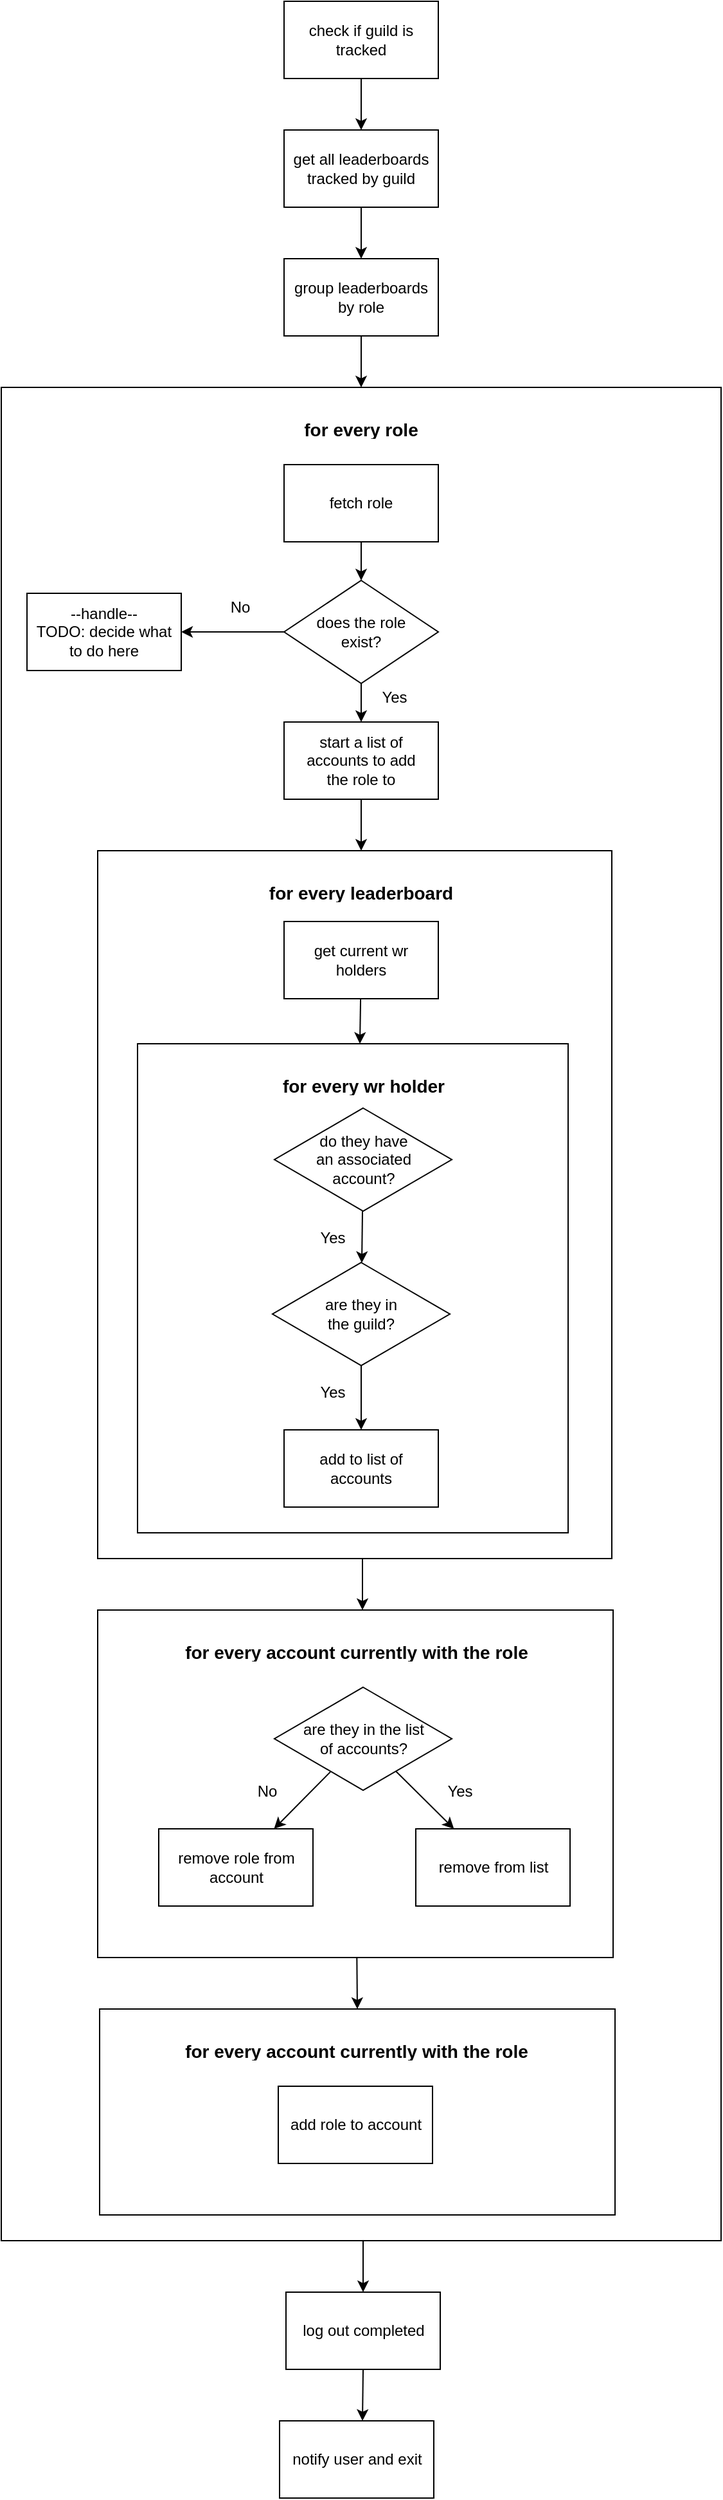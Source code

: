 <mxfile>
    <diagram id="s0E5XeF3eGk6ny-pJNQ2" name="Page-1">
        <mxGraphModel dx="1304" dy="482" grid="1" gridSize="10" guides="1" tooltips="1" connect="1" arrows="1" fold="1" page="1" pageScale="1" pageWidth="850" pageHeight="1100" math="0" shadow="0">
            <root>
                <mxCell id="0"/>
                <mxCell id="1" parent="0"/>
                <mxCell id="3" value="" style="whiteSpace=wrap;html=1;rounded=0;" parent="1" vertex="1">
                    <mxGeometry x="139" y="480" width="560" height="1440" as="geometry"/>
                </mxCell>
                <mxCell id="15" value="" style="whiteSpace=wrap;html=1;rounded=0;" parent="1" vertex="1">
                    <mxGeometry x="214" y="840" width="400" height="550" as="geometry"/>
                </mxCell>
                <mxCell id="58" value="" style="whiteSpace=wrap;html=1;rounded=0;" vertex="1" parent="1">
                    <mxGeometry x="245" y="990" width="335" height="380" as="geometry"/>
                </mxCell>
                <mxCell id="44" value="" style="edgeStyle=none;html=1;fontSize=12;exitX=0.5;exitY=1;exitDx=0;exitDy=0;entryX=0.5;entryY=0;entryDx=0;entryDy=0;" parent="1" source="41" edge="1">
                    <mxGeometry relative="1" as="geometry">
                        <mxPoint x="425" y="2020" as="sourcePoint"/>
                        <mxPoint x="420" y="2060" as="targetPoint"/>
                    </mxGeometry>
                </mxCell>
                <mxCell id="12" value="" style="edgeStyle=none;html=1;fontSize=14;exitX=0.5;exitY=1;exitDx=0;exitDy=0;" parent="1" source="2" target="11" edge="1">
                    <mxGeometry relative="1" as="geometry">
                        <mxPoint x="415.364" y="320" as="sourcePoint"/>
                    </mxGeometry>
                </mxCell>
                <mxCell id="2" value="get all leaderboards tracked by guild" style="rounded=0;whiteSpace=wrap;html=1;" parent="1" vertex="1">
                    <mxGeometry x="359" y="280" width="120" height="60" as="geometry"/>
                </mxCell>
                <mxCell id="10" value="" style="edgeStyle=none;html=1;fontSize=14;" parent="1" source="5" edge="1">
                    <mxGeometry relative="1" as="geometry">
                        <mxPoint x="418" y="990" as="targetPoint"/>
                    </mxGeometry>
                </mxCell>
                <mxCell id="5" value="get current wr&lt;br&gt;holders" style="rounded=0;whiteSpace=wrap;html=1;" parent="1" vertex="1">
                    <mxGeometry x="359" y="895" width="120" height="60" as="geometry"/>
                </mxCell>
                <mxCell id="6" value="&lt;h1&gt;&lt;font style=&quot;font-size: 14px&quot;&gt;for every role&lt;/font&gt;&lt;/h1&gt;" style="text;html=1;strokeColor=none;fillColor=none;spacing=5;spacingTop=-20;whiteSpace=wrap;overflow=hidden;rounded=0;align=center;" parent="1" vertex="1">
                    <mxGeometry x="339" y="490" width="160" height="30" as="geometry"/>
                </mxCell>
                <mxCell id="18" value="" style="edgeStyle=none;html=1;fontSize=14;" parent="1" source="9" target="17" edge="1">
                    <mxGeometry relative="1" as="geometry"/>
                </mxCell>
                <mxCell id="9" value="do they have&lt;br&gt;an associated&lt;br&gt;account?" style="rhombus;whiteSpace=wrap;html=1;rounded=0;" parent="1" vertex="1">
                    <mxGeometry x="351.5" y="1040" width="138" height="80" as="geometry"/>
                </mxCell>
                <mxCell id="13" value="" style="edgeStyle=none;html=1;fontSize=14;entryX=0.5;entryY=0;entryDx=0;entryDy=0;" parent="1" source="11" target="3" edge="1">
                    <mxGeometry relative="1" as="geometry"/>
                </mxCell>
                <mxCell id="11" value="group leaderboards&lt;br&gt;by role" style="whiteSpace=wrap;html=1;rounded=0;" parent="1" vertex="1">
                    <mxGeometry x="359" y="380" width="120" height="60" as="geometry"/>
                </mxCell>
                <mxCell id="16" value="&lt;h1&gt;&lt;font style=&quot;font-size: 14px&quot;&gt;for every leaderboard&lt;/font&gt;&lt;/h1&gt;" style="text;html=1;strokeColor=none;fillColor=none;spacing=5;spacingTop=-20;whiteSpace=wrap;overflow=hidden;rounded=0;align=center;" parent="1" vertex="1">
                    <mxGeometry x="339" y="850" width="160" height="30" as="geometry"/>
                </mxCell>
                <mxCell id="20" value="" style="edgeStyle=none;html=1;fontSize=14;" parent="1" source="17" target="19" edge="1">
                    <mxGeometry relative="1" as="geometry"/>
                </mxCell>
                <mxCell id="17" value="are they in&lt;br&gt;the guild?" style="rhombus;whiteSpace=wrap;html=1;rounded=0;" parent="1" vertex="1">
                    <mxGeometry x="350" y="1160" width="138" height="80" as="geometry"/>
                </mxCell>
                <mxCell id="25" value="" style="edgeStyle=none;html=1;fontSize=14;" parent="1" edge="1">
                    <mxGeometry relative="1" as="geometry">
                        <mxPoint x="420" y="1390" as="sourcePoint"/>
                        <mxPoint x="420" y="1430" as="targetPoint"/>
                    </mxGeometry>
                </mxCell>
                <mxCell id="19" value="add to list of&lt;br&gt;accounts" style="whiteSpace=wrap;html=1;rounded=0;" parent="1" vertex="1">
                    <mxGeometry x="359" y="1290" width="120" height="60" as="geometry"/>
                </mxCell>
                <mxCell id="22" value="" style="edgeStyle=none;html=1;fontSize=14;" parent="1" source="21" edge="1">
                    <mxGeometry relative="1" as="geometry">
                        <mxPoint x="419" y="840" as="targetPoint"/>
                    </mxGeometry>
                </mxCell>
                <mxCell id="21" value="start a list of&lt;br&gt;accounts to add&lt;br&gt;the role to" style="rounded=0;whiteSpace=wrap;html=1;" parent="1" vertex="1">
                    <mxGeometry x="359" y="740" width="120" height="60" as="geometry"/>
                </mxCell>
                <mxCell id="40" value="" style="edgeStyle=none;html=1;fontSize=12;entryX=0.5;entryY=0;entryDx=0;entryDy=0;" parent="1" source="23" target="37" edge="1">
                    <mxGeometry relative="1" as="geometry"/>
                </mxCell>
                <mxCell id="23" value="" style="whiteSpace=wrap;html=1;rounded=0;" parent="1" vertex="1">
                    <mxGeometry x="214" y="1430" width="401" height="270" as="geometry"/>
                </mxCell>
                <mxCell id="26" value="&lt;h1&gt;&lt;font style=&quot;font-size: 14px&quot;&gt;for every account currently with the role&lt;/font&gt;&lt;/h1&gt;" style="text;html=1;strokeColor=none;fillColor=none;spacing=5;spacingTop=-20;whiteSpace=wrap;overflow=hidden;rounded=0;align=center;" parent="1" vertex="1">
                    <mxGeometry x="272" y="1440" width="287" height="30" as="geometry"/>
                </mxCell>
                <mxCell id="27" value="&lt;font style=&quot;font-size: 12px&quot;&gt;Yes&lt;/font&gt;" style="text;html=1;strokeColor=none;fillColor=none;align=center;verticalAlign=middle;whiteSpace=wrap;rounded=0;fontSize=14;" parent="1" vertex="1">
                    <mxGeometry x="381.5" y="1130" width="30" height="20" as="geometry"/>
                </mxCell>
                <mxCell id="28" value="&lt;font style=&quot;font-size: 12px&quot;&gt;Yes&lt;/font&gt;" style="text;html=1;strokeColor=none;fillColor=none;align=center;verticalAlign=middle;whiteSpace=wrap;rounded=0;fontSize=14;" parent="1" vertex="1">
                    <mxGeometry x="381.5" y="1250" width="30" height="20" as="geometry"/>
                </mxCell>
                <mxCell id="32" value="" style="edgeStyle=none;html=1;fontSize=12;" parent="1" source="30" target="31" edge="1">
                    <mxGeometry relative="1" as="geometry"/>
                </mxCell>
                <mxCell id="34" value="" style="edgeStyle=none;html=1;fontSize=12;" parent="1" source="30" target="33" edge="1">
                    <mxGeometry relative="1" as="geometry"/>
                </mxCell>
                <mxCell id="30" value="are they in the list&lt;br&gt;of accounts?" style="rhombus;whiteSpace=wrap;html=1;rounded=0;" parent="1" vertex="1">
                    <mxGeometry x="351.5" y="1490" width="138" height="80" as="geometry"/>
                </mxCell>
                <mxCell id="31" value="remove from list" style="whiteSpace=wrap;html=1;rounded=0;" parent="1" vertex="1">
                    <mxGeometry x="461.5" y="1600" width="120" height="60" as="geometry"/>
                </mxCell>
                <mxCell id="33" value="remove role from&lt;br&gt;account" style="whiteSpace=wrap;html=1;rounded=0;" parent="1" vertex="1">
                    <mxGeometry x="261.5" y="1600" width="120" height="60" as="geometry"/>
                </mxCell>
                <mxCell id="35" value="&lt;font style=&quot;font-size: 12px&quot;&gt;Yes&lt;/font&gt;" style="text;html=1;strokeColor=none;fillColor=none;align=center;verticalAlign=middle;whiteSpace=wrap;rounded=0;fontSize=14;" parent="1" vertex="1">
                    <mxGeometry x="480.5" y="1560" width="30" height="20" as="geometry"/>
                </mxCell>
                <mxCell id="36" value="&lt;font style=&quot;font-size: 12px&quot;&gt;No&lt;/font&gt;" style="text;html=1;strokeColor=none;fillColor=none;align=center;verticalAlign=middle;whiteSpace=wrap;rounded=0;fontSize=14;" parent="1" vertex="1">
                    <mxGeometry x="330.5" y="1560" width="30" height="20" as="geometry"/>
                </mxCell>
                <mxCell id="42" value="" style="edgeStyle=none;html=1;fontSize=12;exitX=0.5;exitY=1;exitDx=0;exitDy=0;" parent="1" target="41" edge="1">
                    <mxGeometry relative="1" as="geometry">
                        <mxPoint x="420.5" y="1920" as="sourcePoint"/>
                    </mxGeometry>
                </mxCell>
                <mxCell id="37" value="" style="whiteSpace=wrap;html=1;rounded=0;" parent="1" vertex="1">
                    <mxGeometry x="215.5" y="1740" width="401" height="160" as="geometry"/>
                </mxCell>
                <mxCell id="38" value="&lt;h1&gt;&lt;font style=&quot;font-size: 14px&quot;&gt;for every account currently with the role&lt;/font&gt;&lt;/h1&gt;" style="text;html=1;strokeColor=none;fillColor=none;spacing=5;spacingTop=-20;whiteSpace=wrap;overflow=hidden;rounded=0;align=center;" parent="1" vertex="1">
                    <mxGeometry x="272" y="1750" width="287" height="30" as="geometry"/>
                </mxCell>
                <mxCell id="39" value="add role to account" style="whiteSpace=wrap;html=1;rounded=0;" parent="1" vertex="1">
                    <mxGeometry x="354.5" y="1800" width="120" height="60" as="geometry"/>
                </mxCell>
                <mxCell id="41" value="log out completed" style="whiteSpace=wrap;html=1;rounded=0;" parent="1" vertex="1">
                    <mxGeometry x="360.5" y="1960" width="120" height="60" as="geometry"/>
                </mxCell>
                <mxCell id="43" value="notify user and exit" style="whiteSpace=wrap;html=1;rounded=0;" parent="1" vertex="1">
                    <mxGeometry x="355.5" y="2060" width="120" height="60" as="geometry"/>
                </mxCell>
                <mxCell id="52" value="" style="edgeStyle=none;html=1;" edge="1" parent="1" source="45" target="51">
                    <mxGeometry relative="1" as="geometry"/>
                </mxCell>
                <mxCell id="45" value="fetch role" style="rounded=0;whiteSpace=wrap;html=1;" parent="1" vertex="1">
                    <mxGeometry x="359" y="540" width="120" height="60" as="geometry"/>
                </mxCell>
                <mxCell id="48" value="" style="edgeStyle=none;html=1;entryX=0.5;entryY=0;entryDx=0;entryDy=0;" edge="1" parent="1" source="47" target="2">
                    <mxGeometry relative="1" as="geometry"/>
                </mxCell>
                <mxCell id="47" value="check if guild is tracked" style="rounded=0;whiteSpace=wrap;html=1;" vertex="1" parent="1">
                    <mxGeometry x="359" y="180" width="120" height="60" as="geometry"/>
                </mxCell>
                <mxCell id="50" value="" style="edgeStyle=none;html=1;exitX=0.5;exitY=1;exitDx=0;exitDy=0;" edge="1" parent="1" source="51">
                    <mxGeometry relative="1" as="geometry">
                        <mxPoint x="419" y="700" as="sourcePoint"/>
                        <mxPoint x="419" y="740" as="targetPoint"/>
                    </mxGeometry>
                </mxCell>
                <mxCell id="54" value="" style="edgeStyle=none;html=1;" edge="1" parent="1" source="51" target="53">
                    <mxGeometry relative="1" as="geometry"/>
                </mxCell>
                <mxCell id="51" value="does the role&lt;br&gt;exist?" style="rhombus;whiteSpace=wrap;html=1;rounded=0;" vertex="1" parent="1">
                    <mxGeometry x="359" y="630" width="120" height="80" as="geometry"/>
                </mxCell>
                <mxCell id="53" value="--handle--&lt;br&gt;TODO: decide what to do here" style="whiteSpace=wrap;html=1;rounded=0;" vertex="1" parent="1">
                    <mxGeometry x="159" y="640" width="120" height="60" as="geometry"/>
                </mxCell>
                <mxCell id="55" value="&lt;font style=&quot;font-size: 12px&quot;&gt;Yes&lt;/font&gt;" style="text;html=1;strokeColor=none;fillColor=none;align=center;verticalAlign=middle;whiteSpace=wrap;rounded=0;fontSize=14;" vertex="1" parent="1">
                    <mxGeometry x="430" y="710" width="30" height="20" as="geometry"/>
                </mxCell>
                <mxCell id="56" value="&lt;font style=&quot;font-size: 12px&quot;&gt;No&lt;/font&gt;" style="text;html=1;strokeColor=none;fillColor=none;align=center;verticalAlign=middle;whiteSpace=wrap;rounded=0;fontSize=14;" vertex="1" parent="1">
                    <mxGeometry x="310" y="640" width="30" height="20" as="geometry"/>
                </mxCell>
                <mxCell id="59" value="&lt;h1&gt;&lt;font style=&quot;font-size: 14px&quot;&gt;for every wr holder&lt;/font&gt;&lt;/h1&gt;" style="text;html=1;strokeColor=none;fillColor=none;spacing=5;spacingTop=-20;whiteSpace=wrap;overflow=hidden;rounded=0;align=center;" vertex="1" parent="1">
                    <mxGeometry x="340.5" y="1000" width="160" height="30" as="geometry"/>
                </mxCell>
            </root>
        </mxGraphModel>
    </diagram>
</mxfile>